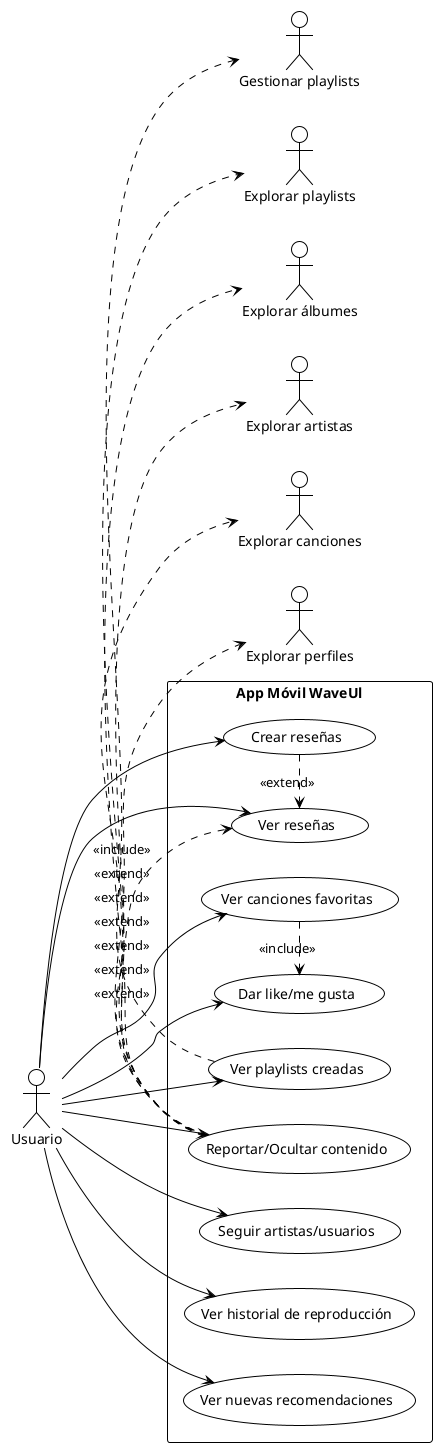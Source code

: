 @startuml
!theme plain
left to right direction

actor "Usuario" as User

rectangle "App Móvil WaveUl" {
  ' Interacciones
  usecase "Dar like/me gusta"
  usecase "Crear reseñas"
  usecase "Ver reseñas"
  usecase "Seguir artistas/usuarios"
  usecase "Reportar/Ocultar contenido"
  
  ' Biblioteca personal
  usecase "Ver historial de reproducción"
  usecase "Ver canciones favoritas"
  usecase "Ver playlists creadas"
  usecase "Ver nuevas recomendaciones"
}

' Relaciones del Usuario
User --> "Dar like/me gusta"
User --> "Crear reseñas"
User --> "Ver reseñas"
User --> "Seguir artistas/usuarios"
User --> "Reportar/Ocultar contenido"
User --> "Ver historial de reproducción"
User --> "Ver canciones favoritas"
User --> "Ver playlists creadas"
User --> "Ver nuevas recomendaciones"

' Relaciones de inclusión/extensión
"Crear reseñas" .> "Ver reseñas" : <<extend>>
"Ver canciones favoritas" .> "Dar like/me gusta" : <<include>>
"Ver playlists creadas" .> "Gestionar playlists" : <<include>>
"Reportar/Ocultar contenido" .> "Explorar canciones" : <<extend>>
"Reportar/Ocultar contenido" .> "Explorar artistas" : <<extend>>
"Reportar/Ocultar contenido" .> "Explorar álbumes" : <<extend>>
"Reportar/Ocultar contenido" .> "Explorar playlists" : <<extend>>
"Reportar/Ocultar contenido" .> "Explorar perfiles" : <<extend>>
"Reportar/Ocultar contenido" .> "Ver reseñas" : <<extend>>

@enduml
